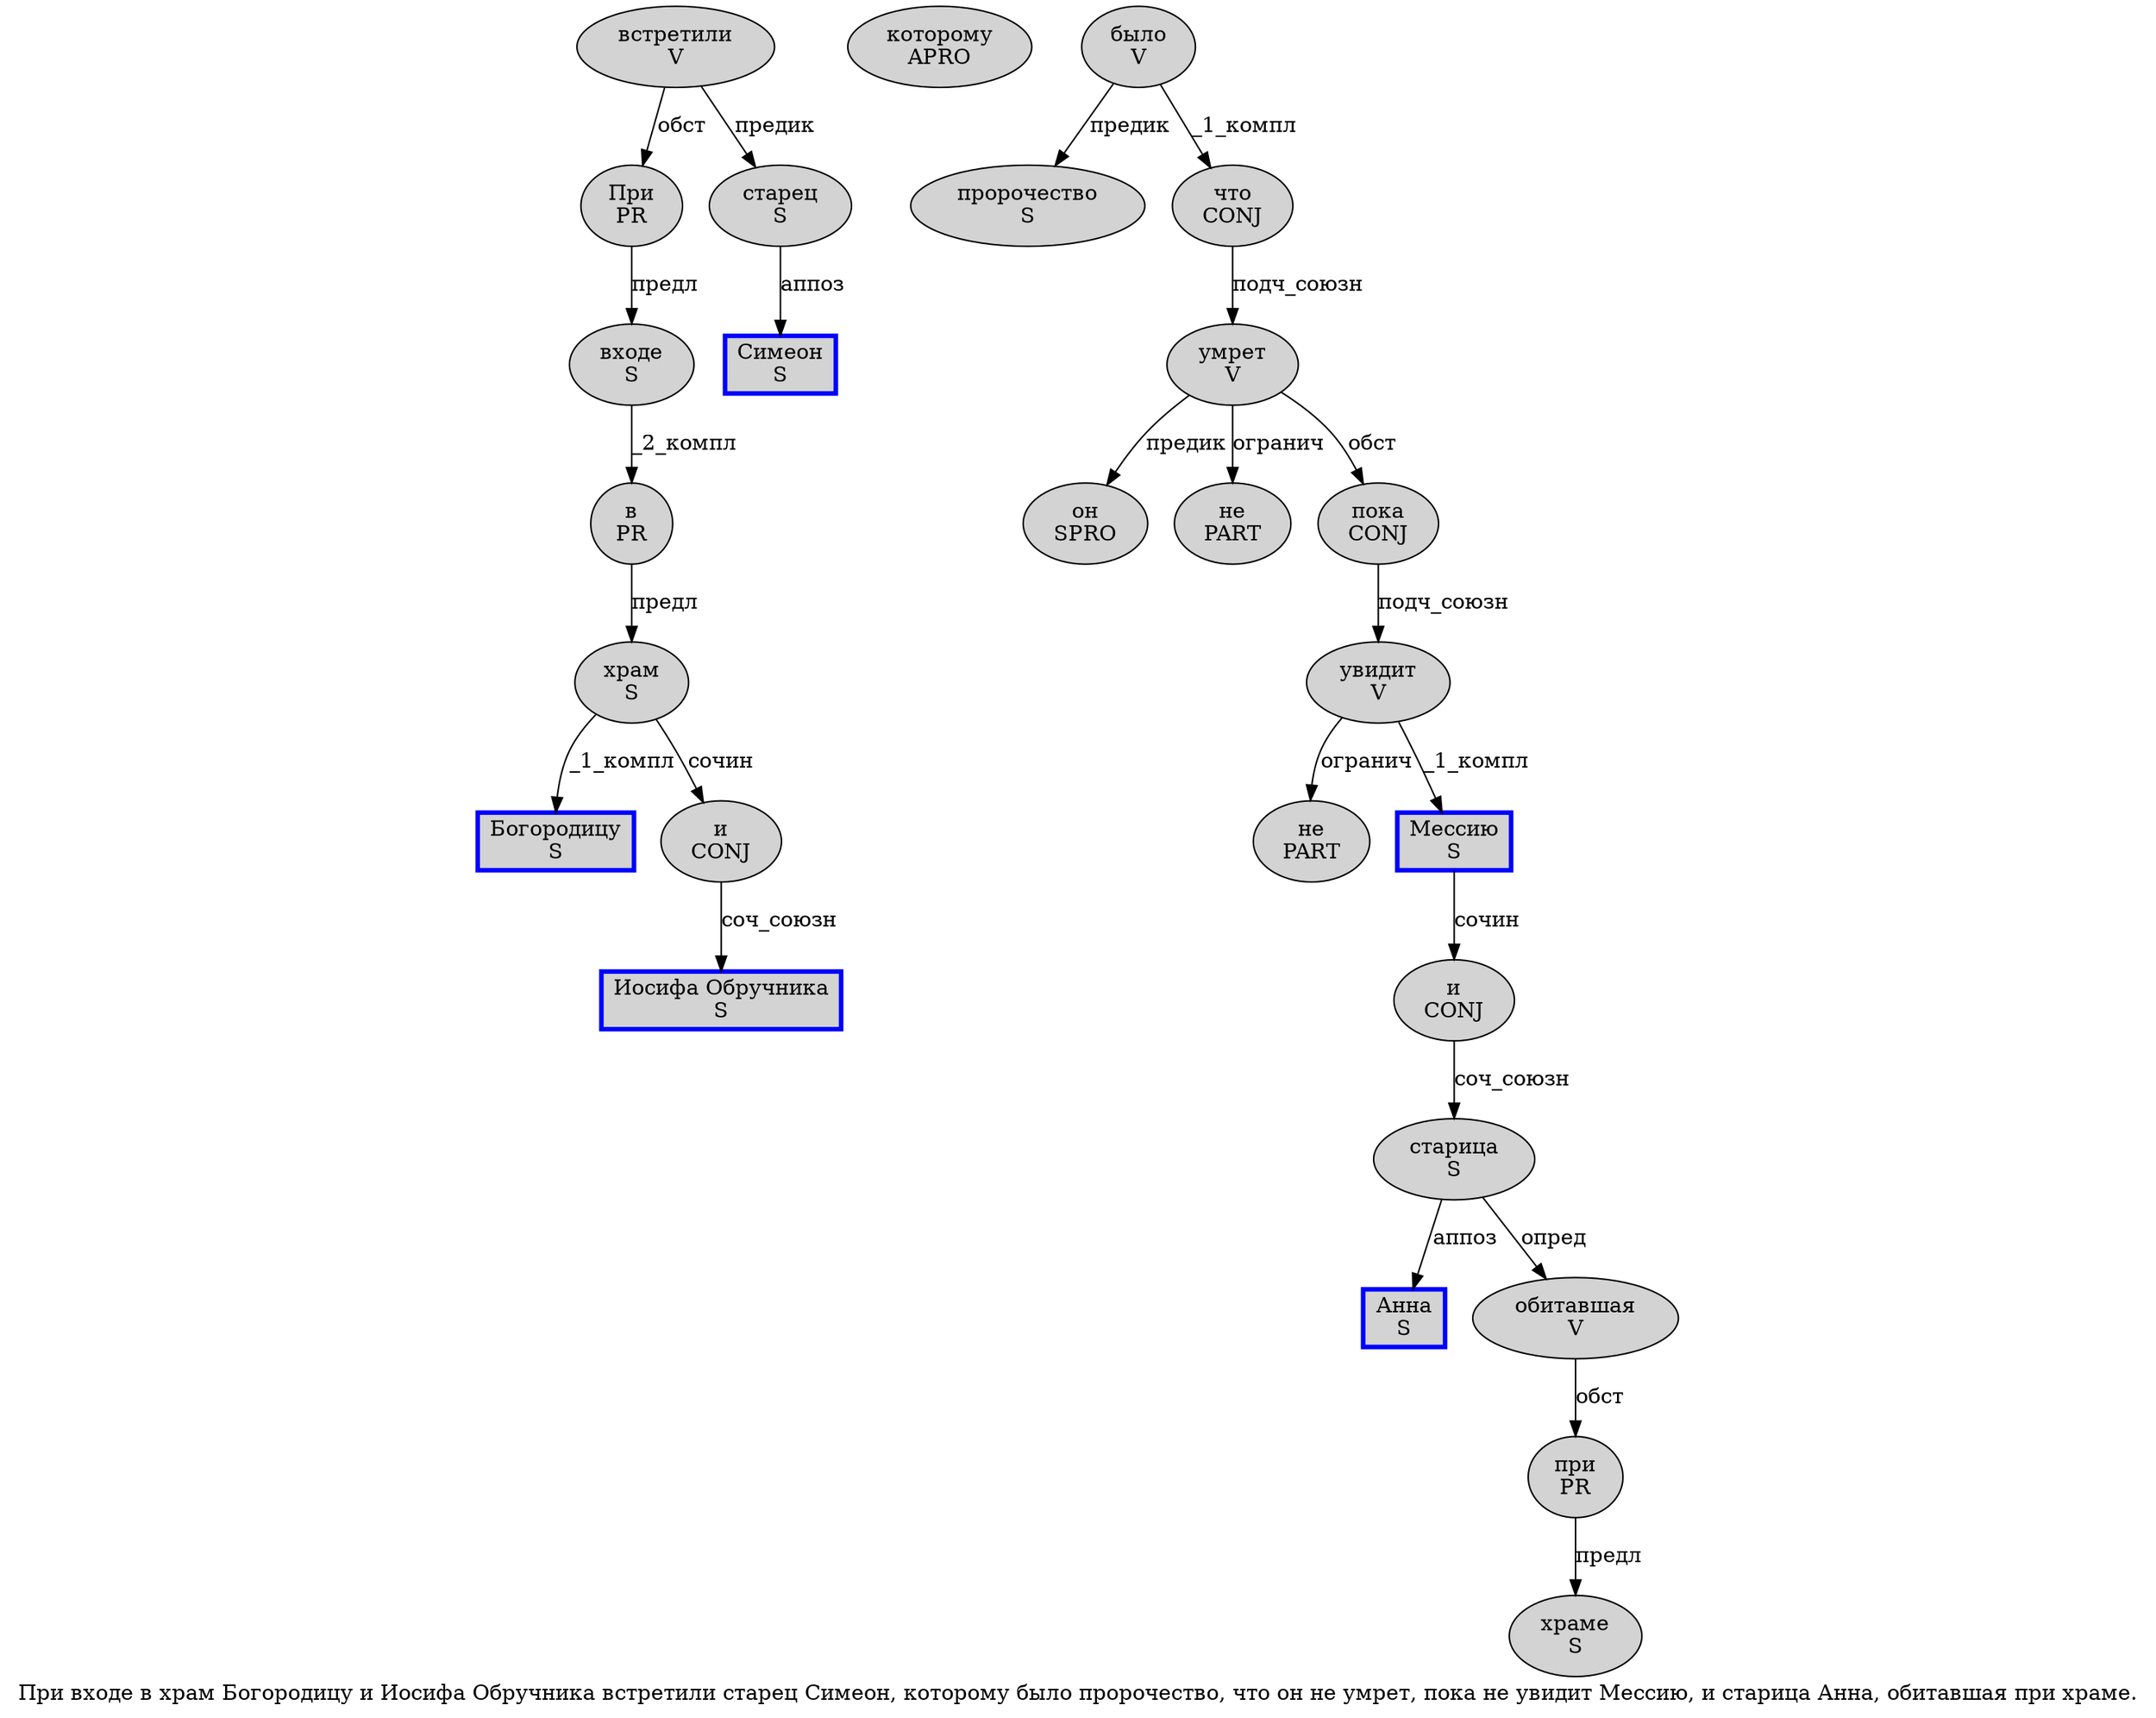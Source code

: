 digraph SENTENCE_1025 {
	graph [label="При входе в храм Богородицу и Иосифа Обручника встретили старец Симеон, которому было пророчество, что он не умрет, пока не увидит Мессию, и старица Анна, обитавшая при храме."]
	node [style=filled]
		0 [label="При
PR" color="" fillcolor=lightgray penwidth=1 shape=ellipse]
		1 [label="входе
S" color="" fillcolor=lightgray penwidth=1 shape=ellipse]
		2 [label="в
PR" color="" fillcolor=lightgray penwidth=1 shape=ellipse]
		3 [label="храм
S" color="" fillcolor=lightgray penwidth=1 shape=ellipse]
		4 [label="Богородицу
S" color=blue fillcolor=lightgray penwidth=3 shape=box]
		5 [label="и
CONJ" color="" fillcolor=lightgray penwidth=1 shape=ellipse]
		6 [label="Иосифа Обручника
S" color=blue fillcolor=lightgray penwidth=3 shape=box]
		7 [label="встретили
V" color="" fillcolor=lightgray penwidth=1 shape=ellipse]
		8 [label="старец
S" color="" fillcolor=lightgray penwidth=1 shape=ellipse]
		9 [label="Симеон
S" color=blue fillcolor=lightgray penwidth=3 shape=box]
		11 [label="которому
APRO" color="" fillcolor=lightgray penwidth=1 shape=ellipse]
		12 [label="было
V" color="" fillcolor=lightgray penwidth=1 shape=ellipse]
		13 [label="пророчество
S" color="" fillcolor=lightgray penwidth=1 shape=ellipse]
		15 [label="что
CONJ" color="" fillcolor=lightgray penwidth=1 shape=ellipse]
		16 [label="он
SPRO" color="" fillcolor=lightgray penwidth=1 shape=ellipse]
		17 [label="не
PART" color="" fillcolor=lightgray penwidth=1 shape=ellipse]
		18 [label="умрет
V" color="" fillcolor=lightgray penwidth=1 shape=ellipse]
		20 [label="пока
CONJ" color="" fillcolor=lightgray penwidth=1 shape=ellipse]
		21 [label="не
PART" color="" fillcolor=lightgray penwidth=1 shape=ellipse]
		22 [label="увидит
V" color="" fillcolor=lightgray penwidth=1 shape=ellipse]
		23 [label="Мессию
S" color=blue fillcolor=lightgray penwidth=3 shape=box]
		25 [label="и
CONJ" color="" fillcolor=lightgray penwidth=1 shape=ellipse]
		26 [label="старица
S" color="" fillcolor=lightgray penwidth=1 shape=ellipse]
		27 [label="Анна
S" color=blue fillcolor=lightgray penwidth=3 shape=box]
		29 [label="обитавшая
V" color="" fillcolor=lightgray penwidth=1 shape=ellipse]
		30 [label="при
PR" color="" fillcolor=lightgray penwidth=1 shape=ellipse]
		31 [label="храме
S" color="" fillcolor=lightgray penwidth=1 shape=ellipse]
			1 -> 2 [label="_2_компл"]
			12 -> 13 [label="предик"]
			12 -> 15 [label="_1_компл"]
			5 -> 6 [label="соч_союзн"]
			20 -> 22 [label="подч_союзн"]
			7 -> 0 [label="обст"]
			7 -> 8 [label="предик"]
			3 -> 4 [label="_1_компл"]
			3 -> 5 [label="сочин"]
			23 -> 25 [label="сочин"]
			29 -> 30 [label="обст"]
			2 -> 3 [label="предл"]
			15 -> 18 [label="подч_союзн"]
			25 -> 26 [label="соч_союзн"]
			22 -> 21 [label="огранич"]
			22 -> 23 [label="_1_компл"]
			18 -> 16 [label="предик"]
			18 -> 17 [label="огранич"]
			18 -> 20 [label="обст"]
			8 -> 9 [label="аппоз"]
			0 -> 1 [label="предл"]
			26 -> 27 [label="аппоз"]
			26 -> 29 [label="опред"]
			30 -> 31 [label="предл"]
}
